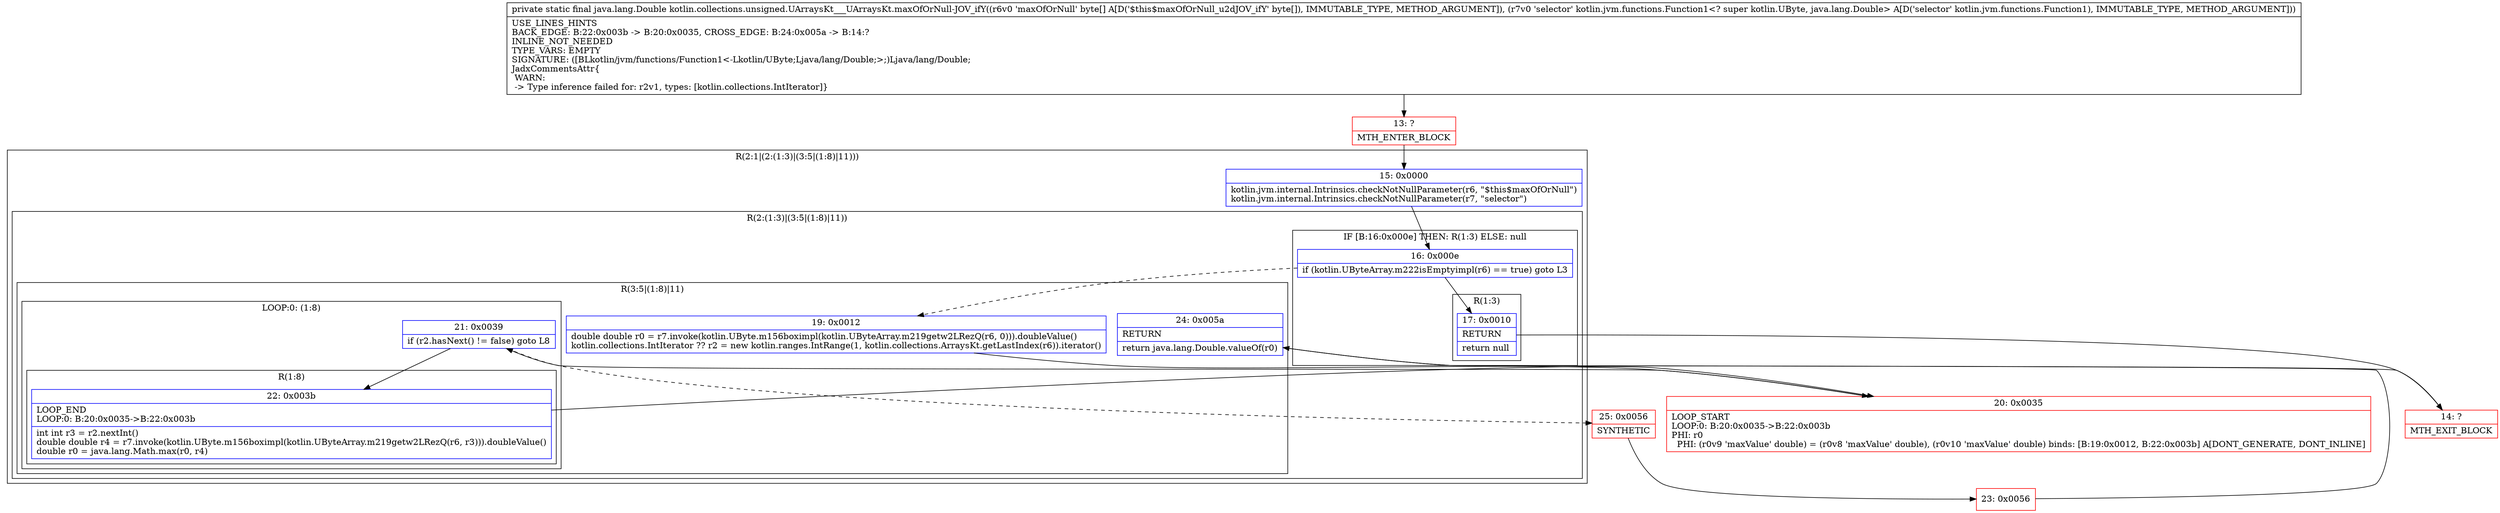 digraph "CFG forkotlin.collections.unsigned.UArraysKt___UArraysKt.maxOfOrNull\-JOV_ifY([BLkotlin\/jvm\/functions\/Function1;)Ljava\/lang\/Double;" {
subgraph cluster_Region_363689514 {
label = "R(2:1|(2:(1:3)|(3:5|(1:8)|11)))";
node [shape=record,color=blue];
Node_15 [shape=record,label="{15\:\ 0x0000|kotlin.jvm.internal.Intrinsics.checkNotNullParameter(r6, \"$this$maxOfOrNull\")\lkotlin.jvm.internal.Intrinsics.checkNotNullParameter(r7, \"selector\")\l}"];
subgraph cluster_Region_1841830763 {
label = "R(2:(1:3)|(3:5|(1:8)|11))";
node [shape=record,color=blue];
subgraph cluster_IfRegion_1179674874 {
label = "IF [B:16:0x000e] THEN: R(1:3) ELSE: null";
node [shape=record,color=blue];
Node_16 [shape=record,label="{16\:\ 0x000e|if (kotlin.UByteArray.m222isEmptyimpl(r6) == true) goto L3\l}"];
subgraph cluster_Region_1907354673 {
label = "R(1:3)";
node [shape=record,color=blue];
Node_17 [shape=record,label="{17\:\ 0x0010|RETURN\l|return null\l}"];
}
}
subgraph cluster_Region_884221927 {
label = "R(3:5|(1:8)|11)";
node [shape=record,color=blue];
Node_19 [shape=record,label="{19\:\ 0x0012|double double r0 = r7.invoke(kotlin.UByte.m156boximpl(kotlin.UByteArray.m219getw2LRezQ(r6, 0))).doubleValue()\lkotlin.collections.IntIterator ?? r2 = new kotlin.ranges.IntRange(1, kotlin.collections.ArraysKt.getLastIndex(r6)).iterator()\l}"];
subgraph cluster_LoopRegion_718846846 {
label = "LOOP:0: (1:8)";
node [shape=record,color=blue];
Node_21 [shape=record,label="{21\:\ 0x0039|if (r2.hasNext() != false) goto L8\l}"];
subgraph cluster_Region_508703166 {
label = "R(1:8)";
node [shape=record,color=blue];
Node_22 [shape=record,label="{22\:\ 0x003b|LOOP_END\lLOOP:0: B:20:0x0035\-\>B:22:0x003b\l|int int r3 = r2.nextInt()\ldouble double r4 = r7.invoke(kotlin.UByte.m156boximpl(kotlin.UByteArray.m219getw2LRezQ(r6, r3))).doubleValue()\ldouble r0 = java.lang.Math.max(r0, r4)\l}"];
}
}
Node_24 [shape=record,label="{24\:\ 0x005a|RETURN\l|return java.lang.Double.valueOf(r0)\l}"];
}
}
}
Node_13 [shape=record,color=red,label="{13\:\ ?|MTH_ENTER_BLOCK\l}"];
Node_14 [shape=record,color=red,label="{14\:\ ?|MTH_EXIT_BLOCK\l}"];
Node_20 [shape=record,color=red,label="{20\:\ 0x0035|LOOP_START\lLOOP:0: B:20:0x0035\-\>B:22:0x003b\lPHI: r0 \l  PHI: (r0v9 'maxValue' double) = (r0v8 'maxValue' double), (r0v10 'maxValue' double) binds: [B:19:0x0012, B:22:0x003b] A[DONT_GENERATE, DONT_INLINE]\l}"];
Node_25 [shape=record,color=red,label="{25\:\ 0x0056|SYNTHETIC\l}"];
Node_23 [shape=record,color=red,label="{23\:\ 0x0056}"];
MethodNode[shape=record,label="{private static final java.lang.Double kotlin.collections.unsigned.UArraysKt___UArraysKt.maxOfOrNull\-JOV_ifY((r6v0 'maxOfOrNull' byte[] A[D('$this$maxOfOrNull_u2dJOV_ifY' byte[]), IMMUTABLE_TYPE, METHOD_ARGUMENT]), (r7v0 'selector' kotlin.jvm.functions.Function1\<? super kotlin.UByte, java.lang.Double\> A[D('selector' kotlin.jvm.functions.Function1), IMMUTABLE_TYPE, METHOD_ARGUMENT]))  | USE_LINES_HINTS\lBACK_EDGE: B:22:0x003b \-\> B:20:0x0035, CROSS_EDGE: B:24:0x005a \-\> B:14:?\lINLINE_NOT_NEEDED\lTYPE_VARS: EMPTY\lSIGNATURE: ([BLkotlin\/jvm\/functions\/Function1\<\-Lkotlin\/UByte;Ljava\/lang\/Double;\>;)Ljava\/lang\/Double;\lJadxCommentsAttr\{\l WARN: \l \-\> Type inference failed for: r2v1, types: [kotlin.collections.IntIterator]\}\l}"];
MethodNode -> Node_13;Node_15 -> Node_16;
Node_16 -> Node_17;
Node_16 -> Node_19[style=dashed];
Node_17 -> Node_14;
Node_19 -> Node_20;
Node_21 -> Node_22;
Node_21 -> Node_25[style=dashed];
Node_22 -> Node_20;
Node_24 -> Node_14;
Node_13 -> Node_15;
Node_20 -> Node_21;
Node_25 -> Node_23;
Node_23 -> Node_24;
}


